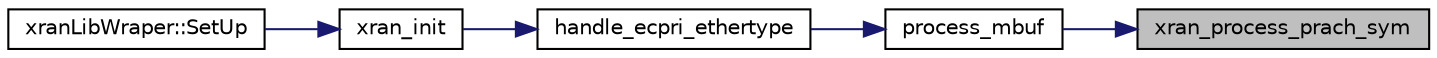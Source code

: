 digraph "xran_process_prach_sym"
{
 // LATEX_PDF_SIZE
  edge [fontname="Helvetica",fontsize="10",labelfontname="Helvetica",labelfontsize="10"];
  node [fontname="Helvetica",fontsize="10",shape=record];
  rankdir="RL";
  Node1 [label="xran_process_prach_sym",height=0.2,width=0.4,color="black", fillcolor="grey75", style="filled", fontcolor="black",tooltip=" "];
  Node1 -> Node2 [dir="back",color="midnightblue",fontsize="10",style="solid",fontname="Helvetica"];
  Node2 [label="process_mbuf",height=0.2,width=0.4,color="black", fillcolor="white", style="filled",URL="$chain__tests_8cc.html#a3d4bd5c7eec6da4ab71688e209100761",tooltip=" "];
  Node2 -> Node3 [dir="back",color="midnightblue",fontsize="10",style="solid",fontname="Helvetica"];
  Node3 [label="handle_ecpri_ethertype",height=0.2,width=0.4,color="black", fillcolor="white", style="filled",URL="$xran__main_8c.html#a7a412a9cd0ac919dccb2112fb386d64a",tooltip=" "];
  Node3 -> Node4 [dir="back",color="midnightblue",fontsize="10",style="solid",fontname="Helvetica"];
  Node4 [label="xran_init",height=0.2,width=0.4,color="black", fillcolor="white", style="filled",URL="$xran__main_8c.html#a4ea0e9c036a1dc7605f53f1f862f4952",tooltip=" "];
  Node4 -> Node5 [dir="back",color="midnightblue",fontsize="10",style="solid",fontname="Helvetica"];
  Node5 [label="xranLibWraper::SetUp",height=0.2,width=0.4,color="black", fillcolor="white", style="filled",URL="$classxran_lib_wraper.html#a126b53d8cc57521b34496dbe3a26621f",tooltip=" "];
}
